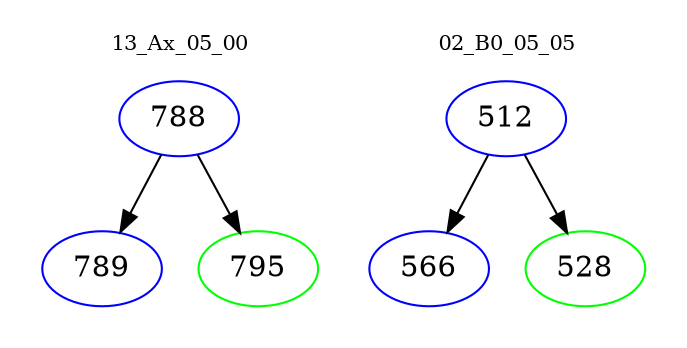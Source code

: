 digraph{
subgraph cluster_0 {
color = white
label = "13_Ax_05_00";
fontsize=10;
T0_788 [label="788", color="blue"]
T0_788 -> T0_789 [color="black"]
T0_789 [label="789", color="blue"]
T0_788 -> T0_795 [color="black"]
T0_795 [label="795", color="green"]
}
subgraph cluster_1 {
color = white
label = "02_B0_05_05";
fontsize=10;
T1_512 [label="512", color="blue"]
T1_512 -> T1_566 [color="black"]
T1_566 [label="566", color="blue"]
T1_512 -> T1_528 [color="black"]
T1_528 [label="528", color="green"]
}
}
